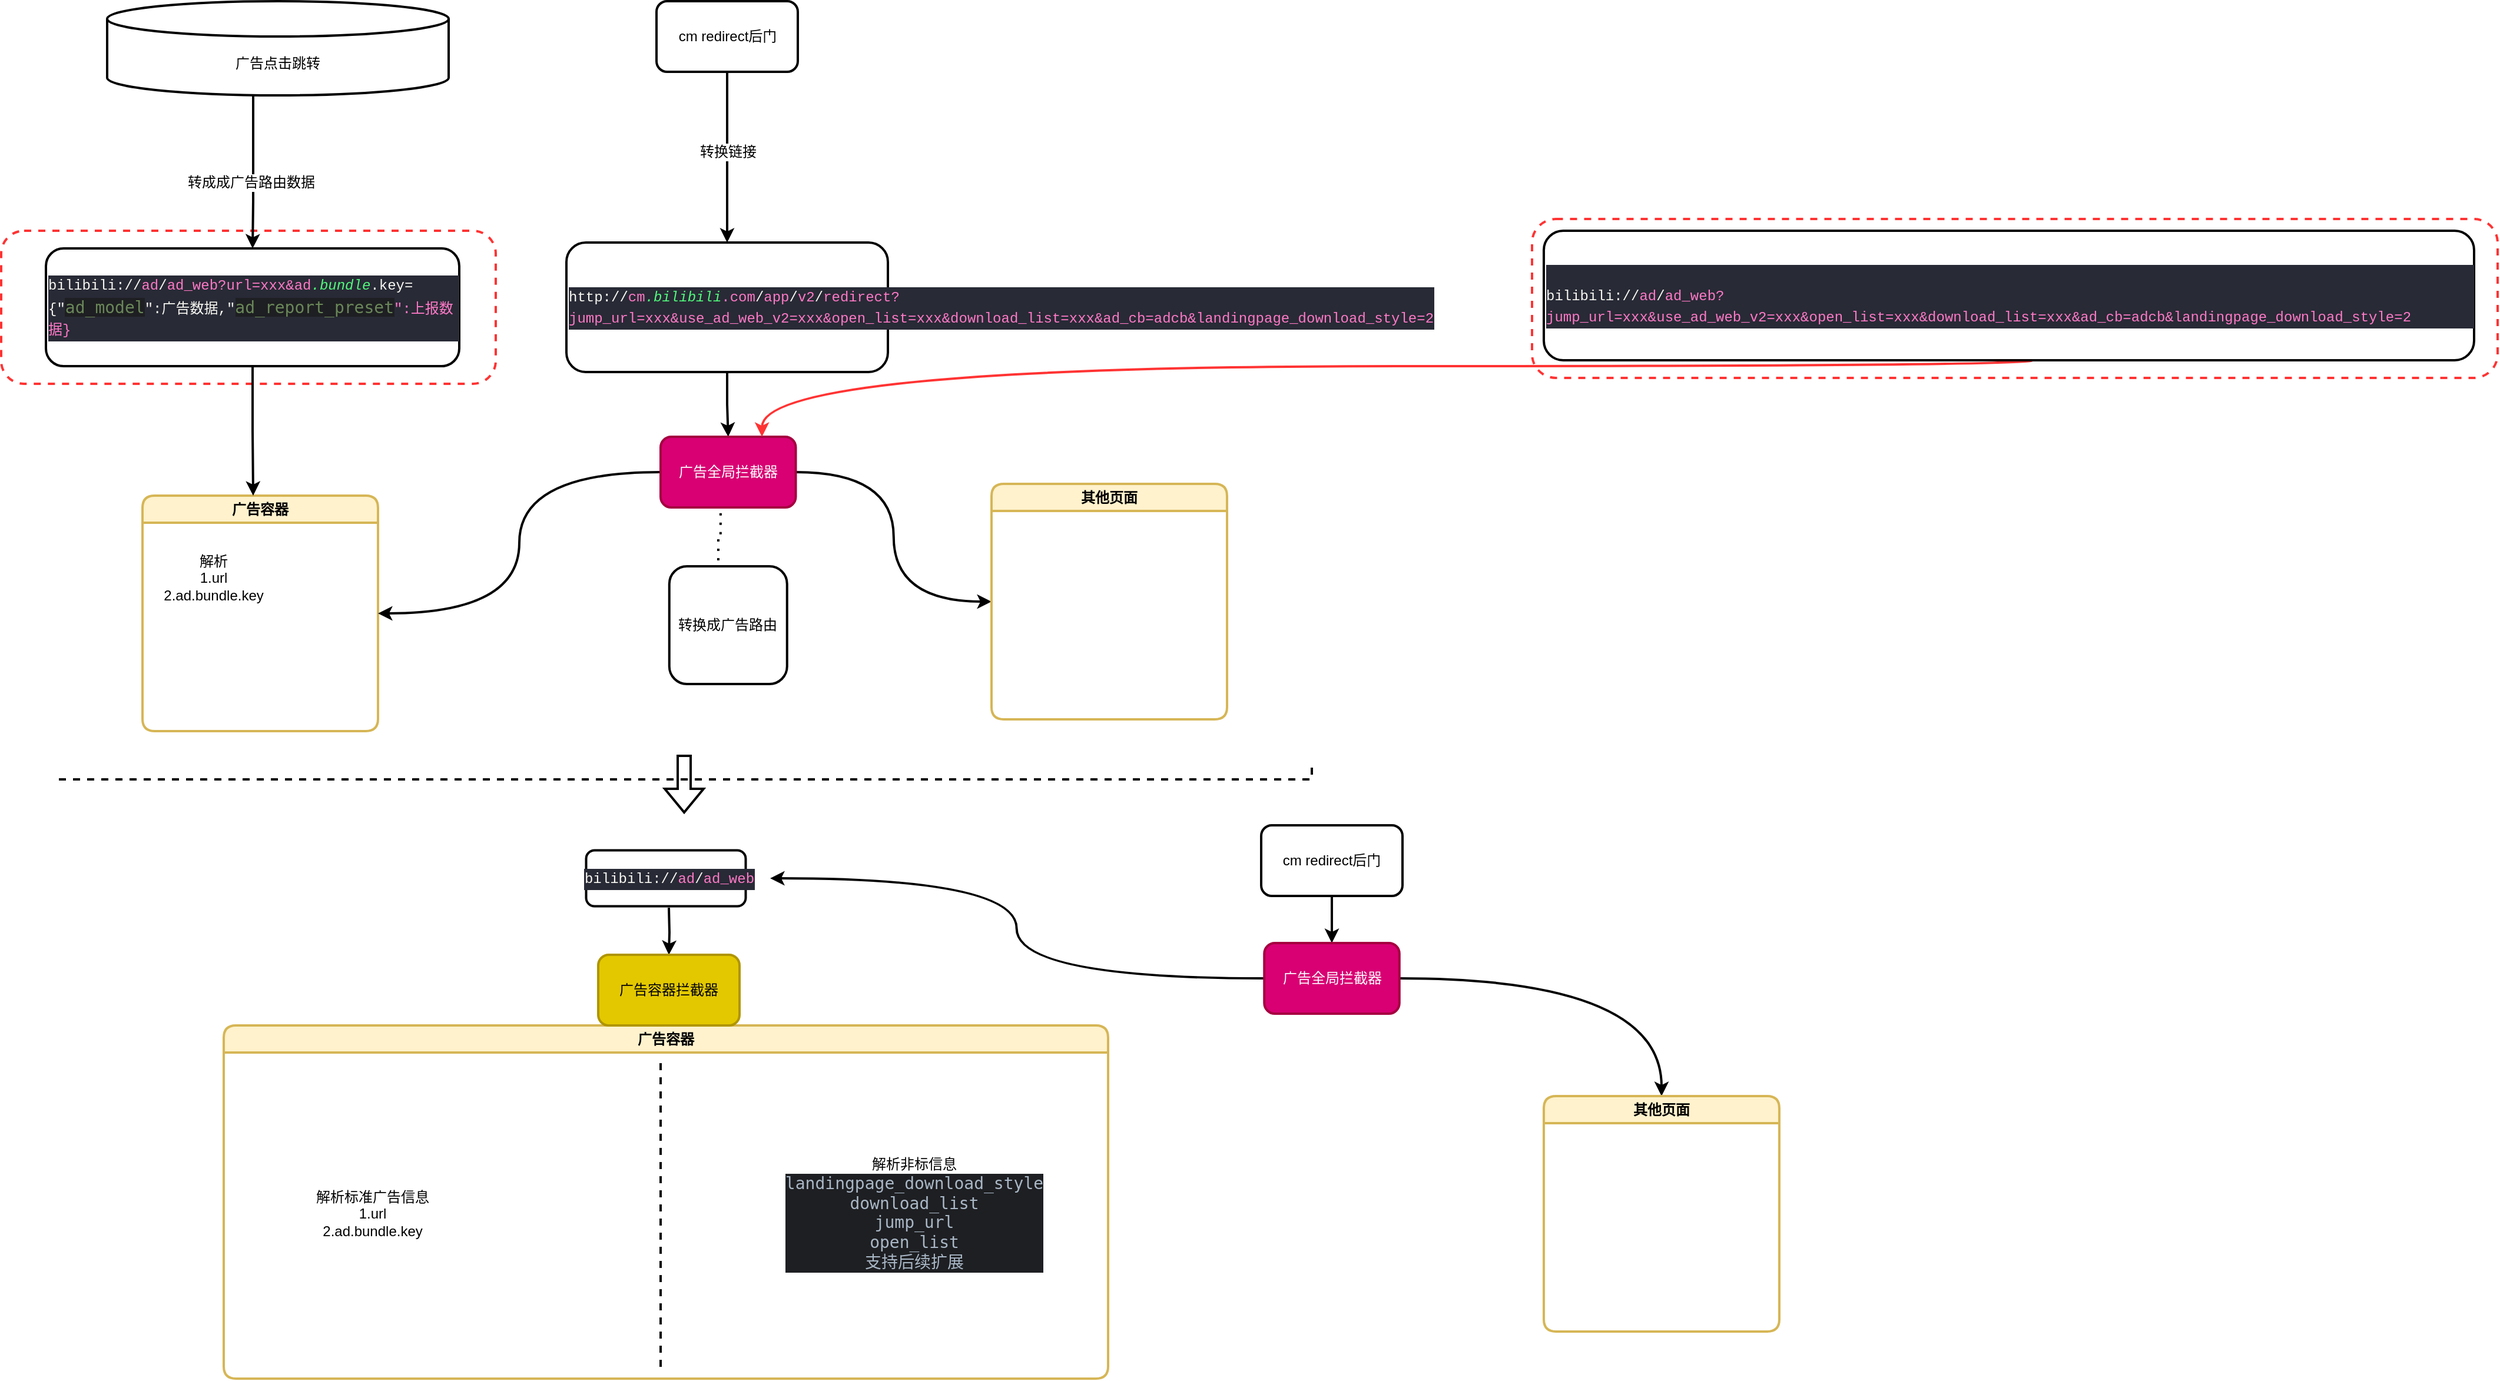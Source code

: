 <mxfile version="22.1.15" type="github">
  <diagram name="第 1 页" id="zdN3fulcoZOxIK4aAL8L">
    <mxGraphModel dx="1252" dy="1840" grid="1" gridSize="10" guides="1" tooltips="1" connect="1" arrows="1" fold="1" page="1" pageScale="1" pageWidth="827" pageHeight="1169" math="0" shadow="0">
      <root>
        <mxCell id="0" />
        <mxCell id="1" parent="0" />
        <mxCell id="fVKBJktHmr15lAfINkvY-48" value="" style="rounded=1;whiteSpace=wrap;html=1;strokeColor=default;strokeWidth=2;align=center;verticalAlign=middle;fontFamily=Helvetica;fontSize=12;fontColor=default;fillColor=default;" vertex="1" parent="1">
          <mxGeometry x="696.75" y="571.25" width="135.5" height="47.5" as="geometry" />
        </mxCell>
        <mxCell id="fVKBJktHmr15lAfINkvY-46" value="" style="rounded=1;whiteSpace=wrap;html=1;strokeColor=#FF3333;strokeWidth=2;align=center;verticalAlign=middle;fontFamily=Helvetica;fontSize=12;fontColor=default;fillColor=default;dashed=1;" vertex="1" parent="1">
          <mxGeometry x="1500" y="35" width="820" height="135" as="geometry" />
        </mxCell>
        <mxCell id="fVKBJktHmr15lAfINkvY-45" value="" style="rounded=1;whiteSpace=wrap;html=1;strokeColor=#FF3333;strokeWidth=2;align=center;verticalAlign=middle;fontFamily=Helvetica;fontSize=12;fontColor=default;fillColor=default;dashed=1;" vertex="1" parent="1">
          <mxGeometry x="200" y="45" width="420" height="130" as="geometry" />
        </mxCell>
        <mxCell id="fVKBJktHmr15lAfINkvY-1" value="&lt;div style=&quot;color: rgb(248, 248, 242); background-color: rgb(40, 42, 54); font-family: Menlo, Monaco, &amp;quot;Courier New&amp;quot;, monospace; line-height: 18px;&quot;&gt;bilibili://&lt;span style=&quot;color: #ff79c6;&quot;&gt;ad&lt;/span&gt;/&lt;span style=&quot;color: #ff79c6;&quot;&gt;ad_web?url=xxx&amp;amp;ad&lt;/span&gt;&lt;span style=&quot;color: #50fa7b;font-style: italic;&quot;&gt;.bundle&lt;/span&gt;.key={&quot;&lt;span style=&quot;color: rgb(106, 135, 89); background-color: rgb(30, 31, 34); font-family: Menlo, monospace; font-size: 10.5pt;&quot;&gt;ad_model&lt;/span&gt;&quot;:广告数据,&quot;&lt;span style=&quot;color: rgb(106, 135, 89); background-color: rgb(30, 31, 34); font-family: Menlo, monospace; font-size: 10.5pt;&quot;&gt;ad_report_preset&lt;/span&gt;&lt;span style=&quot;color: rgb(255, 121, 198);&quot;&gt;&quot;:上报数据}&lt;/span&gt;&lt;/div&gt;" style="rounded=1;whiteSpace=wrap;html=1;strokeWidth=2;align=left;" vertex="1" parent="1">
          <mxGeometry x="238" y="60" width="351" height="100" as="geometry" />
        </mxCell>
        <mxCell id="fVKBJktHmr15lAfINkvY-4" value="广告容器" style="swimlane;whiteSpace=wrap;html=1;rounded=1;strokeColor=#d6b656;strokeWidth=2;align=center;verticalAlign=middle;fontFamily=Helvetica;fontSize=12;fillColor=#FFF2CC;" vertex="1" parent="1">
          <mxGeometry x="320" y="270" width="200" height="200" as="geometry" />
        </mxCell>
        <mxCell id="fVKBJktHmr15lAfINkvY-6" value="解析 &lt;br&gt;1.url&lt;br&gt;2.ad.bundle.key" style="text;html=1;align=center;verticalAlign=middle;resizable=0;points=[];autosize=1;strokeColor=none;fillColor=none;fontSize=12;fontFamily=Helvetica;fontColor=default;" vertex="1" parent="fVKBJktHmr15lAfINkvY-4">
          <mxGeometry x="5" y="40" width="110" height="60" as="geometry" />
        </mxCell>
        <mxCell id="fVKBJktHmr15lAfINkvY-5" style="edgeStyle=orthogonalEdgeStyle;rounded=0;orthogonalLoop=1;jettySize=auto;html=1;entryX=0.47;entryY=0;entryDx=0;entryDy=0;entryPerimeter=0;fontFamily=Helvetica;fontSize=12;fontColor=default;strokeWidth=2;" edge="1" parent="1" source="fVKBJktHmr15lAfINkvY-1" target="fVKBJktHmr15lAfINkvY-4">
          <mxGeometry relative="1" as="geometry" />
        </mxCell>
        <mxCell id="fVKBJktHmr15lAfINkvY-12" style="edgeStyle=orthogonalEdgeStyle;shape=connector;rounded=0;orthogonalLoop=1;jettySize=auto;html=1;labelBackgroundColor=default;strokeColor=default;strokeWidth=2;align=center;verticalAlign=middle;fontFamily=Helvetica;fontSize=12;fontColor=default;endArrow=classic;entryX=0.5;entryY=0;entryDx=0;entryDy=0;" edge="1" parent="1" source="fVKBJktHmr15lAfINkvY-8" target="fVKBJktHmr15lAfINkvY-1">
          <mxGeometry relative="1" as="geometry">
            <mxPoint x="430" y="40" as="targetPoint" />
            <Array as="points">
              <mxPoint x="414" y="20" />
              <mxPoint x="414" y="20" />
            </Array>
          </mxGeometry>
        </mxCell>
        <mxCell id="fVKBJktHmr15lAfINkvY-30" value="转成成广告路由数据" style="edgeLabel;html=1;align=center;verticalAlign=middle;resizable=0;points=[];fontSize=12;fontFamily=Helvetica;fontColor=default;" vertex="1" connectable="0" parent="fVKBJktHmr15lAfINkvY-12">
          <mxGeometry x="0.123" y="-2" relative="1" as="geometry">
            <mxPoint as="offset" />
          </mxGeometry>
        </mxCell>
        <mxCell id="fVKBJktHmr15lAfINkvY-8" value="广告点击跳转" style="shape=cylinder3;whiteSpace=wrap;html=1;boundedLbl=1;backgroundOutline=1;size=15;rounded=1;strokeColor=default;strokeWidth=2;align=center;verticalAlign=middle;fontFamily=Helvetica;fontSize=12;fontColor=default;fillColor=default;" vertex="1" parent="1">
          <mxGeometry x="290" y="-150" width="290" height="80" as="geometry" />
        </mxCell>
        <mxCell id="fVKBJktHmr15lAfINkvY-15" value="" style="edgeStyle=orthogonalEdgeStyle;shape=connector;rounded=0;orthogonalLoop=1;jettySize=auto;html=1;labelBackgroundColor=default;strokeColor=default;strokeWidth=2;align=center;verticalAlign=middle;fontFamily=Helvetica;fontSize=12;fontColor=default;endArrow=classic;" edge="1" parent="1" source="fVKBJktHmr15lAfINkvY-13" target="fVKBJktHmr15lAfINkvY-14">
          <mxGeometry relative="1" as="geometry" />
        </mxCell>
        <mxCell id="fVKBJktHmr15lAfINkvY-22" value="转换链接" style="edgeLabel;html=1;align=center;verticalAlign=middle;resizable=0;points=[];fontSize=12;fontFamily=Helvetica;fontColor=default;" vertex="1" connectable="0" parent="fVKBJktHmr15lAfINkvY-15">
          <mxGeometry x="-0.062" relative="1" as="geometry">
            <mxPoint as="offset" />
          </mxGeometry>
        </mxCell>
        <mxCell id="fVKBJktHmr15lAfINkvY-13" value="cm redirect后门" style="rounded=1;whiteSpace=wrap;html=1;strokeColor=default;strokeWidth=2;align=center;verticalAlign=middle;fontFamily=Helvetica;fontSize=12;fontColor=default;fillColor=default;" vertex="1" parent="1">
          <mxGeometry x="756.5" y="-150" width="120" height="60" as="geometry" />
        </mxCell>
        <mxCell id="fVKBJktHmr15lAfINkvY-21" style="edgeStyle=orthogonalEdgeStyle;shape=connector;rounded=0;orthogonalLoop=1;jettySize=auto;html=1;labelBackgroundColor=default;strokeColor=default;strokeWidth=2;align=center;verticalAlign=middle;fontFamily=Helvetica;fontSize=12;fontColor=default;endArrow=classic;curved=1;" edge="1" parent="1" source="fVKBJktHmr15lAfINkvY-25" target="fVKBJktHmr15lAfINkvY-18">
          <mxGeometry relative="1" as="geometry">
            <mxPoint x="870" y="340" as="sourcePoint" />
          </mxGeometry>
        </mxCell>
        <mxCell id="fVKBJktHmr15lAfINkvY-26" value="" style="edgeStyle=orthogonalEdgeStyle;shape=connector;rounded=0;orthogonalLoop=1;jettySize=auto;html=1;labelBackgroundColor=default;strokeColor=default;strokeWidth=2;align=center;verticalAlign=middle;fontFamily=Helvetica;fontSize=12;fontColor=default;endArrow=classic;" edge="1" parent="1" source="fVKBJktHmr15lAfINkvY-14" target="fVKBJktHmr15lAfINkvY-25">
          <mxGeometry relative="1" as="geometry" />
        </mxCell>
        <mxCell id="fVKBJktHmr15lAfINkvY-14" value="&lt;div style=&quot;color: rgb(248, 248, 242); background-color: rgb(40, 42, 54); font-family: Menlo, Monaco, &amp;quot;Courier New&amp;quot;, monospace; line-height: 18px;&quot;&gt;http://&lt;span style=&quot;color: #ff79c6;&quot;&gt;cm&lt;/span&gt;&lt;span style=&quot;color: #50fa7b;font-style: italic;&quot;&gt;.bilibili&lt;/span&gt;&lt;span style=&quot;color: #ff79c6;&quot;&gt;.com&lt;/span&gt;/&lt;span style=&quot;color: #ff79c6;&quot;&gt;app&lt;/span&gt;/&lt;span style=&quot;color: #ff79c6;&quot;&gt;v2&lt;/span&gt;/&lt;span style=&quot;color: #ff79c6;&quot;&gt;redirect?jump_url=xxx&amp;amp;use_ad_web_v2=xxx&amp;amp;open_list=xxx&amp;amp;download_list=xxx&amp;amp;ad_cb=adcb&amp;amp;landingpage_download_style=2&lt;/span&gt;&lt;/div&gt;" style="whiteSpace=wrap;html=1;rounded=1;strokeWidth=2;align=left;" vertex="1" parent="1">
          <mxGeometry x="680" y="55" width="273" height="110" as="geometry" />
        </mxCell>
        <mxCell id="fVKBJktHmr15lAfINkvY-18" value="其他页面" style="swimlane;whiteSpace=wrap;html=1;rounded=1;strokeColor=#d6b656;strokeWidth=2;align=center;verticalAlign=middle;fontFamily=Helvetica;fontSize=12;fillColor=#fff2cc;" vertex="1" parent="1">
          <mxGeometry x="1041" y="260" width="200" height="200" as="geometry" />
        </mxCell>
        <mxCell id="fVKBJktHmr15lAfINkvY-23" value="" style="endArrow=none;dashed=1;html=1;rounded=0;labelBackgroundColor=default;strokeColor=default;strokeWidth=2;align=center;verticalAlign=middle;fontFamily=Helvetica;fontSize=12;fontColor=default;shape=connector;edgeStyle=orthogonalEdgeStyle;" edge="1" parent="1">
          <mxGeometry width="50" height="50" relative="1" as="geometry">
            <mxPoint x="250" y="510" as="sourcePoint" />
            <mxPoint x="1312" y="500" as="targetPoint" />
            <Array as="points">
              <mxPoint x="250" y="511" />
              <mxPoint x="1313" y="511" />
            </Array>
          </mxGeometry>
        </mxCell>
        <mxCell id="fVKBJktHmr15lAfINkvY-24" value="" style="shape=flexArrow;endArrow=classic;html=1;rounded=0;labelBackgroundColor=default;strokeColor=default;strokeWidth=2;align=center;verticalAlign=middle;fontFamily=Helvetica;fontSize=12;fontColor=default;edgeStyle=orthogonalEdgeStyle;" edge="1" parent="1">
          <mxGeometry width="50" height="50" relative="1" as="geometry">
            <mxPoint x="780" y="490" as="sourcePoint" />
            <mxPoint x="780" y="540" as="targetPoint" />
          </mxGeometry>
        </mxCell>
        <mxCell id="fVKBJktHmr15lAfINkvY-27" style="edgeStyle=orthogonalEdgeStyle;shape=connector;rounded=0;orthogonalLoop=1;jettySize=auto;html=1;labelBackgroundColor=default;strokeColor=default;strokeWidth=2;align=center;verticalAlign=middle;fontFamily=Helvetica;fontSize=12;fontColor=default;endArrow=classic;entryX=1;entryY=0.5;entryDx=0;entryDy=0;curved=1;" edge="1" parent="1" source="fVKBJktHmr15lAfINkvY-25" target="fVKBJktHmr15lAfINkvY-4">
          <mxGeometry relative="1" as="geometry">
            <mxPoint x="440" y="260" as="targetPoint" />
          </mxGeometry>
        </mxCell>
        <mxCell id="fVKBJktHmr15lAfINkvY-25" value="广告全局拦截器" style="rounded=1;whiteSpace=wrap;html=1;strokeColor=#A50040;strokeWidth=2;align=center;verticalAlign=middle;fontFamily=Helvetica;fontSize=12;fillColor=#d80073;fontColor=#ffffff;" vertex="1" parent="1">
          <mxGeometry x="760" y="220" width="114.75" height="60" as="geometry" />
        </mxCell>
        <mxCell id="fVKBJktHmr15lAfINkvY-28" value="转换成广告路由" style="whiteSpace=wrap;html=1;aspect=fixed;rounded=1;strokeColor=default;strokeWidth=2;align=center;verticalAlign=middle;fontFamily=Helvetica;fontSize=12;fontColor=default;fillColor=default;" vertex="1" parent="1">
          <mxGeometry x="767.38" y="330" width="100" height="100" as="geometry" />
        </mxCell>
        <mxCell id="fVKBJktHmr15lAfINkvY-29" value="" style="endArrow=none;dashed=1;html=1;dashPattern=1 3;strokeWidth=2;rounded=0;labelBackgroundColor=default;strokeColor=default;align=center;verticalAlign=middle;fontFamily=Helvetica;fontSize=12;fontColor=default;shape=connector;edgeStyle=orthogonalEdgeStyle;entryX=0.444;entryY=1.017;entryDx=0;entryDy=0;entryPerimeter=0;exitX=0.416;exitY=-0.05;exitDx=0;exitDy=0;exitPerimeter=0;" edge="1" parent="1" source="fVKBJktHmr15lAfINkvY-28" target="fVKBJktHmr15lAfINkvY-25">
          <mxGeometry width="50" height="50" relative="1" as="geometry">
            <mxPoint x="810" y="330" as="sourcePoint" />
            <mxPoint x="860" y="280" as="targetPoint" />
          </mxGeometry>
        </mxCell>
        <mxCell id="fVKBJktHmr15lAfINkvY-33" style="edgeStyle=orthogonalEdgeStyle;shape=connector;rounded=0;orthogonalLoop=1;jettySize=auto;html=1;entryX=0.75;entryY=0;entryDx=0;entryDy=0;labelBackgroundColor=default;strokeColor=#FF3333;strokeWidth=2;align=center;verticalAlign=middle;fontFamily=Helvetica;fontSize=12;fontColor=default;endArrow=classic;curved=1;" edge="1" parent="1" source="fVKBJktHmr15lAfINkvY-31" target="fVKBJktHmr15lAfINkvY-25">
          <mxGeometry relative="1" as="geometry">
            <Array as="points">
              <mxPoint x="1925" y="160" />
              <mxPoint x="846" y="160" />
            </Array>
          </mxGeometry>
        </mxCell>
        <mxCell id="fVKBJktHmr15lAfINkvY-31" value="&lt;div style=&quot;color: rgb(248, 248, 242); background-color: rgb(40, 42, 54); font-family: Menlo, Monaco, &amp;quot;Courier New&amp;quot;, monospace; line-height: 18px;&quot;&gt;&lt;br&gt;&lt;div&gt;bilibili://&lt;span style=&quot;color: #ff79c6;&quot;&gt;ad&lt;/span&gt;/&lt;span style=&quot;color: #ff79c6;&quot;&gt;ad_web?jump_url=xxx&amp;amp;use_ad_web_v2=xxx&amp;amp;open_list=xxx&amp;amp;download_list=xxx&amp;amp;ad_cb=adcb&amp;amp;landingpage_download_style=2&lt;/span&gt;&lt;/div&gt;&lt;/div&gt;" style="rounded=1;whiteSpace=wrap;html=1;strokeWidth=2;align=left;verticalAlign=middle;fontFamily=Helvetica;fontSize=12;" vertex="1" parent="1">
          <mxGeometry x="1510" y="45" width="790" height="110" as="geometry" />
        </mxCell>
        <mxCell id="fVKBJktHmr15lAfINkvY-36" value="广告容器" style="swimlane;whiteSpace=wrap;html=1;rounded=1;strokeColor=#d6b656;strokeWidth=2;align=center;verticalAlign=middle;fontFamily=Helvetica;fontSize=12;fillColor=#FFF2CC;" vertex="1" parent="1">
          <mxGeometry x="389" y="720" width="751" height="300" as="geometry" />
        </mxCell>
        <mxCell id="fVKBJktHmr15lAfINkvY-37" value="解析标准广告信息&lt;br&gt;1.url&lt;br&gt;2.ad.bundle.key" style="text;html=1;align=center;verticalAlign=middle;resizable=0;points=[];autosize=1;strokeColor=none;fillColor=none;fontSize=12;fontFamily=Helvetica;fontColor=default;" vertex="1" parent="fVKBJktHmr15lAfINkvY-36">
          <mxGeometry x="66" y="130" width="120" height="60" as="geometry" />
        </mxCell>
        <mxCell id="fVKBJktHmr15lAfINkvY-38" value="解析非标信息&lt;br&gt;&lt;div style=&quot;background-color: rgb(30, 31, 34); color: rgb(169, 183, 198); font-family: Menlo, monospace; font-size: 10.5pt;&quot;&gt;&lt;div style=&quot;font-size: 10.5pt;&quot;&gt;landingpage_download_style&lt;/div&gt;&lt;div style=&quot;font-size: 10.5pt;&quot;&gt;download_list&lt;/div&gt;&lt;/div&gt;&lt;div style=&quot;background-color: rgb(30, 31, 34); color: rgb(169, 183, 198); font-family: Menlo, monospace; font-size: 10.5pt;&quot;&gt;jump_url&lt;br&gt;&lt;div style=&quot;font-size: 10.5pt;&quot;&gt;open_list&lt;/div&gt;&lt;div style=&quot;font-size: 10.5pt;&quot;&gt;支持后续扩展&lt;/div&gt;&lt;/div&gt;" style="text;html=1;align=center;verticalAlign=middle;resizable=0;points=[];autosize=1;strokeColor=none;fillColor=none;fontSize=12;fontFamily=Helvetica;fontColor=default;" vertex="1" parent="fVKBJktHmr15lAfINkvY-36">
          <mxGeometry x="466" y="105" width="240" height="110" as="geometry" />
        </mxCell>
        <mxCell id="fVKBJktHmr15lAfINkvY-41" value="" style="endArrow=none;dashed=1;html=1;rounded=0;labelBackgroundColor=default;strokeColor=default;strokeWidth=2;align=center;verticalAlign=middle;fontFamily=Helvetica;fontSize=12;fontColor=default;shape=connector;edgeStyle=orthogonalEdgeStyle;" edge="1" parent="fVKBJktHmr15lAfINkvY-36">
          <mxGeometry width="50" height="50" relative="1" as="geometry">
            <mxPoint x="371" y="290" as="sourcePoint" />
            <mxPoint x="371" y="30" as="targetPoint" />
          </mxGeometry>
        </mxCell>
        <mxCell id="fVKBJktHmr15lAfINkvY-50" style="edgeStyle=orthogonalEdgeStyle;shape=connector;rounded=0;orthogonalLoop=1;jettySize=auto;html=1;entryX=0.5;entryY=0;entryDx=0;entryDy=0;labelBackgroundColor=default;strokeColor=default;strokeWidth=2;align=center;verticalAlign=middle;fontFamily=Helvetica;fontSize=12;fontColor=default;endArrow=classic;" edge="1" parent="1" target="fVKBJktHmr15lAfINkvY-43">
          <mxGeometry relative="1" as="geometry">
            <mxPoint x="767" y="620" as="sourcePoint" />
          </mxGeometry>
        </mxCell>
        <mxCell id="fVKBJktHmr15lAfINkvY-42" value="&lt;div style=&quot;color: rgb(248, 248, 242); background-color: rgb(40, 42, 54); font-family: Menlo, Monaco, &amp;quot;Courier New&amp;quot;, monospace; line-height: 18px;&quot;&gt;bilibili://&lt;span style=&quot;color: #ff79c6;&quot;&gt;ad&lt;/span&gt;/&lt;span style=&quot;color: #ff79c6;&quot;&gt;ad_web&lt;/span&gt;&lt;/div&gt;" style="text;html=1;align=center;verticalAlign=middle;resizable=0;points=[];autosize=1;strokeColor=none;fillColor=none;fontSize=12;fontFamily=Helvetica;fontColor=default;" vertex="1" parent="1">
          <mxGeometry x="682" y="580" width="170" height="30" as="geometry" />
        </mxCell>
        <mxCell id="fVKBJktHmr15lAfINkvY-43" value="广告容器拦截器" style="rounded=1;whiteSpace=wrap;html=1;strokeColor=#B09500;strokeWidth=2;align=center;verticalAlign=middle;fontFamily=Helvetica;fontSize=12;fontColor=#000000;fillColor=#e3c800;" vertex="1" parent="1">
          <mxGeometry x="707" y="660" width="120" height="60" as="geometry" />
        </mxCell>
        <mxCell id="fVKBJktHmr15lAfINkvY-52" value="" style="edgeStyle=orthogonalEdgeStyle;shape=connector;rounded=0;orthogonalLoop=1;jettySize=auto;html=1;labelBackgroundColor=default;strokeColor=default;strokeWidth=2;align=center;verticalAlign=middle;fontFamily=Helvetica;fontSize=12;fontColor=default;endArrow=classic;" edge="1" parent="1" source="fVKBJktHmr15lAfINkvY-47" target="fVKBJktHmr15lAfINkvY-51">
          <mxGeometry relative="1" as="geometry" />
        </mxCell>
        <mxCell id="fVKBJktHmr15lAfINkvY-47" value="cm redirect后门" style="rounded=1;whiteSpace=wrap;html=1;strokeColor=default;strokeWidth=2;align=center;verticalAlign=middle;fontFamily=Helvetica;fontSize=12;fontColor=default;fillColor=default;" vertex="1" parent="1">
          <mxGeometry x="1270" y="550" width="120" height="60" as="geometry" />
        </mxCell>
        <mxCell id="fVKBJktHmr15lAfINkvY-53" style="edgeStyle=orthogonalEdgeStyle;shape=connector;rounded=0;orthogonalLoop=1;jettySize=auto;html=1;labelBackgroundColor=default;strokeColor=default;strokeWidth=2;align=center;verticalAlign=middle;fontFamily=Helvetica;fontSize=12;fontColor=default;endArrow=classic;curved=1;entryX=1.006;entryY=0.5;entryDx=0;entryDy=0;entryPerimeter=0;" edge="1" parent="1" source="fVKBJktHmr15lAfINkvY-51" target="fVKBJktHmr15lAfINkvY-42">
          <mxGeometry relative="1" as="geometry">
            <mxPoint x="870" y="580" as="targetPoint" />
          </mxGeometry>
        </mxCell>
        <mxCell id="fVKBJktHmr15lAfINkvY-56" style="edgeStyle=orthogonalEdgeStyle;shape=connector;rounded=0;orthogonalLoop=1;jettySize=auto;html=1;entryX=0.5;entryY=0;entryDx=0;entryDy=0;labelBackgroundColor=default;strokeColor=default;strokeWidth=2;align=center;verticalAlign=middle;fontFamily=Helvetica;fontSize=12;fontColor=default;endArrow=classic;curved=1;" edge="1" parent="1" source="fVKBJktHmr15lAfINkvY-51" target="fVKBJktHmr15lAfINkvY-55">
          <mxGeometry relative="1" as="geometry" />
        </mxCell>
        <mxCell id="fVKBJktHmr15lAfINkvY-51" value="广告全局拦截器" style="rounded=1;whiteSpace=wrap;html=1;strokeColor=#A50040;strokeWidth=2;align=center;verticalAlign=middle;fontFamily=Helvetica;fontSize=12;fillColor=#d80073;fontColor=#ffffff;" vertex="1" parent="1">
          <mxGeometry x="1272.63" y="650" width="114.75" height="60" as="geometry" />
        </mxCell>
        <mxCell id="fVKBJktHmr15lAfINkvY-55" value="其他页面" style="swimlane;whiteSpace=wrap;html=1;rounded=1;strokeColor=#d6b656;strokeWidth=2;align=center;verticalAlign=middle;fontFamily=Helvetica;fontSize=12;fillColor=#fff2cc;" vertex="1" parent="1">
          <mxGeometry x="1510" y="780" width="200" height="200" as="geometry" />
        </mxCell>
      </root>
    </mxGraphModel>
  </diagram>
</mxfile>
